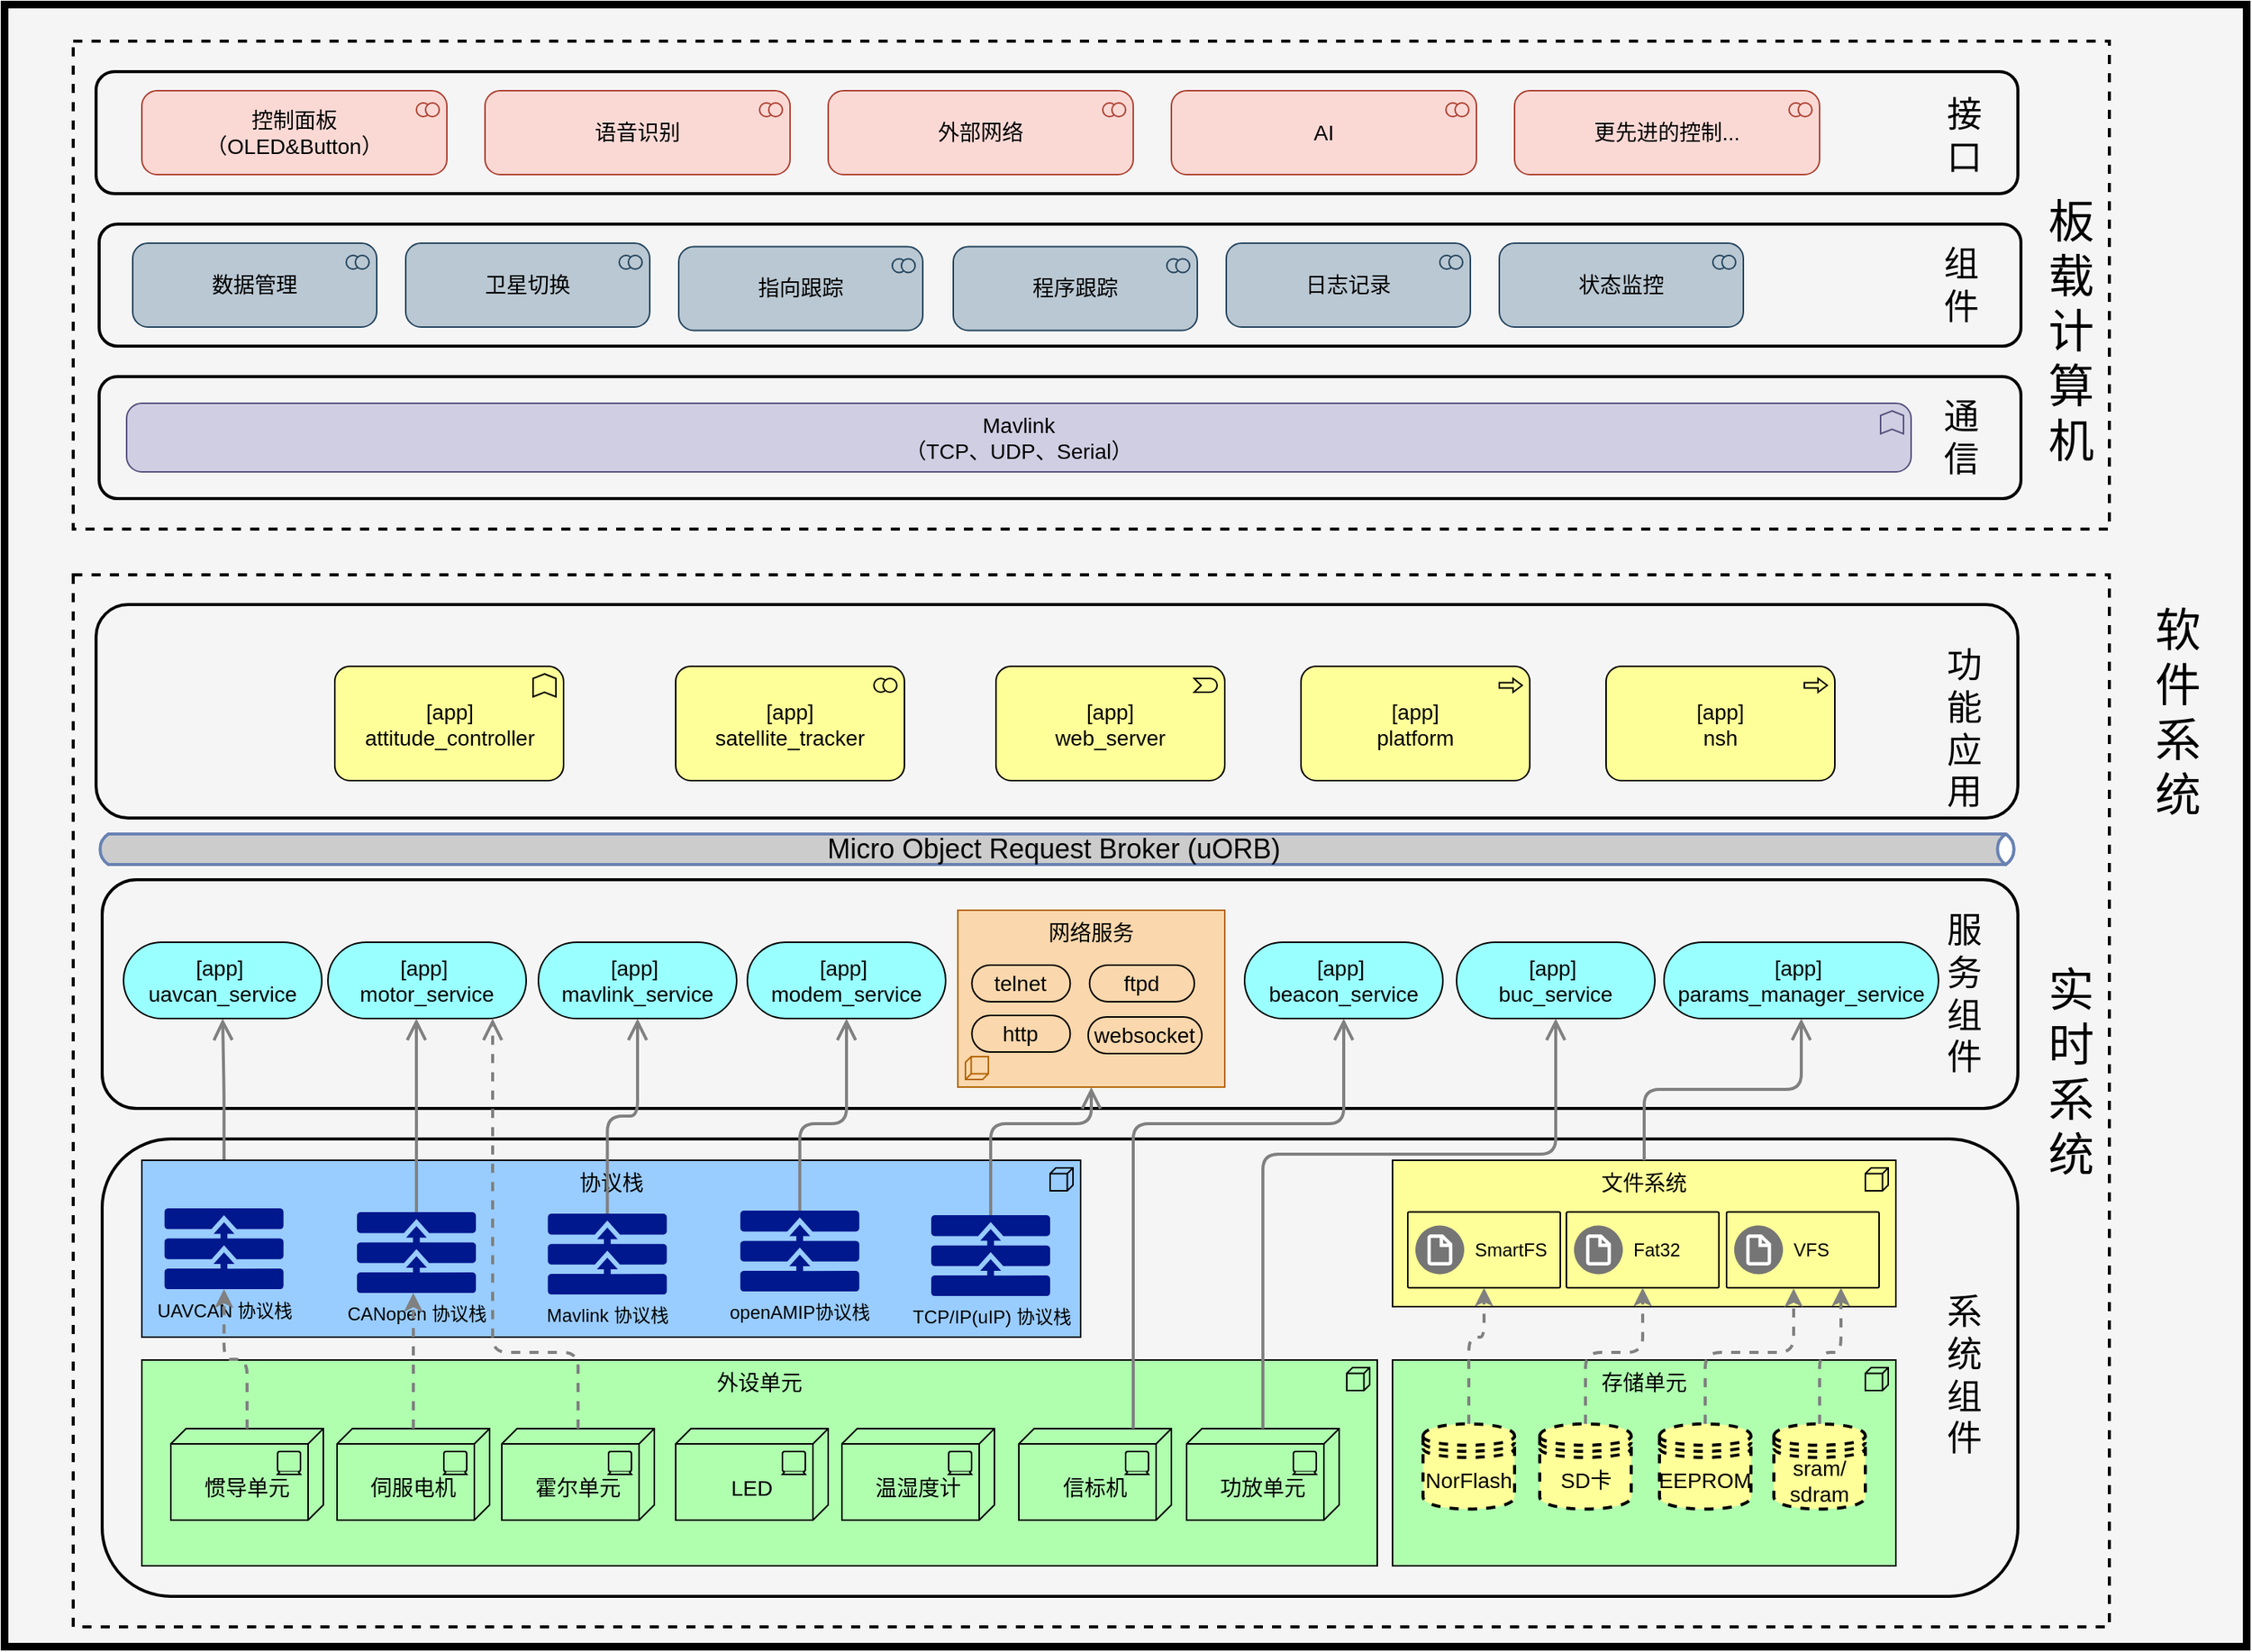 <mxfile version="16.5.1" type="device"><diagram id="6I0OCvxSQrVGMHxT2VVA" name="Page-1"><mxGraphModel dx="1662" dy="905" grid="1" gridSize="10" guides="1" tooltips="1" connect="1" arrows="1" fold="1" page="1" pageScale="1" pageWidth="850" pageHeight="1100" math="0" shadow="0"><root><mxCell id="0"/><mxCell id="1" parent="0"/><mxCell id="oHKIbdvMcVkvC5HISYf6-138" value="" style="whiteSpace=wrap;html=1;strokeColor=default;strokeWidth=5;fillColor=#f5f5f5;fontSize=14;rounded=0;container=0;" parent="1" vertex="1"><mxGeometry x="130" y="19" width="1470" height="1077" as="geometry"/></mxCell><mxCell id="oHKIbdvMcVkvC5HISYf6-118" value="" style="whiteSpace=wrap;html=1;strokeColor=default;strokeWidth=2;fillColor=#f5f5f5;fontSize=14;rounded=0;dashed=1;container=0;" parent="1" vertex="1"><mxGeometry x="175" y="43" width="1335" height="320" as="geometry"/></mxCell><mxCell id="oHKIbdvMcVkvC5HISYf6-113" value="" style="whiteSpace=wrap;html=1;strokeColor=default;strokeWidth=2;fillColor=#f5f5f5;fontSize=14;rounded=0;dashed=1;container=0;" parent="1" vertex="1"><mxGeometry x="175" y="393" width="1335" height="690" as="geometry"/></mxCell><mxCell id="dKdSaXE48SgPbhcamS2K-30" value="" style="whiteSpace=wrap;html=1;strokeColor=default;strokeWidth=2;fillColor=#f5f5f5;fontSize=14;rounded=1;shadow=0;" parent="1" vertex="1"><mxGeometry x="194" y="763" width="1256" height="300" as="geometry"/></mxCell><mxCell id="dKdSaXE48SgPbhcamS2K-31" value="" style="whiteSpace=wrap;html=1;strokeColor=default;strokeWidth=2;fillColor=#f5f5f5;fontSize=14;rounded=1;shadow=0;sketch=0;glass=0;" parent="1" vertex="1"><mxGeometry x="194" y="593" width="1256" height="150" as="geometry"/></mxCell><mxCell id="dKdSaXE48SgPbhcamS2K-32" value="" style="whiteSpace=wrap;html=1;strokeColor=default;strokeWidth=2;fillColor=#f5f5f5;fontSize=14;rounded=1;container=0;" parent="1" vertex="1"><mxGeometry x="190" y="412.5" width="1260" height="140" as="geometry"/></mxCell><mxCell id="dKdSaXE48SgPbhcamS2K-33" value="外设单元" style="html=1;whiteSpace=wrap;fillColor=#AFFFAF;shape=mxgraph.archimate3.application;appType=node;archiType=square;fontSize=14;verticalAlign=top;" parent="1" vertex="1"><mxGeometry x="220" y="908" width="810" height="135" as="geometry"/></mxCell><mxCell id="dKdSaXE48SgPbhcamS2K-35" value="&lt;div&gt;&lt;br&gt;&lt;/div&gt;&lt;div&gt;伺服电机&lt;/div&gt;" style="html=1;whiteSpace=wrap;fillColor=#AFFFAF;shape=mxgraph.archimate3.tech;techType=device;fontSize=14;spacing=2;spacingLeft=0;" parent="1" vertex="1"><mxGeometry x="348" y="953" width="100" height="60" as="geometry"/></mxCell><mxCell id="dKdSaXE48SgPbhcamS2K-37" value="&lt;div&gt;&lt;br&gt;&lt;/div&gt;&lt;div&gt;信标机&lt;/div&gt;" style="html=1;whiteSpace=wrap;fillColor=#AFFFAF;shape=mxgraph.archimate3.tech;techType=device;fontSize=14;spacing=2;spacingLeft=0;" parent="1" vertex="1"><mxGeometry x="795" y="953" width="100" height="60" as="geometry"/></mxCell><mxCell id="dKdSaXE48SgPbhcamS2K-39" style="edgeStyle=elbowEdgeStyle;rounded=1;elbow=vertical;html=1;startSize=10;endArrow=open;endFill=0;endSize=10;jettySize=auto;orthogonalLoop=1;strokeColor=#808080;fontSize=14;exitX=0.5;exitY=0;exitDx=0;exitDy=0;exitPerimeter=0;entryX=0.5;entryY=1;entryDx=0;entryDy=0;entryPerimeter=0;strokeWidth=2;" parent="1" source="oHKIbdvMcVkvC5HISYf6-19" target="oHKIbdvMcVkvC5HISYf6-42" edge="1"><mxGeometry relative="1" as="geometry"><Array as="points"><mxPoint x="305" y="733"/></Array><mxPoint x="649.75" y="783.35" as="sourcePoint"/><mxPoint x="375.25" y="683" as="targetPoint"/></mxGeometry></mxCell><mxCell id="dKdSaXE48SgPbhcamS2K-54" value="[app]&lt;br&gt;attitude_controller" style="html=1;whiteSpace=wrap;fillColor=#ffff99;shape=mxgraph.archimate3.application;appType=func;archiType=rounded;fontSize=14;" parent="1" vertex="1"><mxGeometry x="346.5" y="453" width="150" height="75" as="geometry"/></mxCell><mxCell id="dKdSaXE48SgPbhcamS2K-55" value="[app]&lt;br&gt;satellite_tracker" style="html=1;whiteSpace=wrap;fillColor=#ffff99;shape=mxgraph.archimate3.application;appType=collab;archiType=rounded;fontSize=14;" parent="1" vertex="1"><mxGeometry x="570" y="453" width="150" height="75" as="geometry"/></mxCell><mxCell id="dKdSaXE48SgPbhcamS2K-56" value="[app]&lt;br&gt;web_server" style="html=1;whiteSpace=wrap;fillColor=#ffff99;shape=mxgraph.archimate3.application;appType=event;archiType=rounded;fontSize=14;" parent="1" vertex="1"><mxGeometry x="780" y="453" width="150" height="75" as="geometry"/></mxCell><mxCell id="dKdSaXE48SgPbhcamS2K-57" value="[app]&lt;br&gt;platform" style="html=1;whiteSpace=wrap;fillColor=#ffff99;shape=mxgraph.archimate3.application;appType=proc;archiType=rounded;fontSize=14;" parent="1" vertex="1"><mxGeometry x="980" y="453" width="150" height="75" as="geometry"/></mxCell><mxCell id="dKdSaXE48SgPbhcamS2K-58" value="系&lt;br style=&quot;font-size: 23px;&quot;&gt;统&lt;br style=&quot;font-size: 23px;&quot;&gt;组&lt;br style=&quot;font-size: 23px;&quot;&gt;件" style="text;html=1;strokeColor=none;fillColor=none;align=center;verticalAlign=middle;whiteSpace=wrap;fontSize=23;" parent="1" vertex="1"><mxGeometry x="1400" y="793" width="30" height="250" as="geometry"/></mxCell><mxCell id="oHKIbdvMcVkvC5HISYf6-1" value="&lt;div&gt;&lt;br&gt;&lt;/div&gt;&lt;div&gt;惯导单元&lt;/div&gt;" style="html=1;whiteSpace=wrap;fillColor=#AFFFAF;shape=mxgraph.archimate3.tech;techType=device;fontSize=14;spacing=2;spacingLeft=0;" parent="1" vertex="1"><mxGeometry x="239" y="953" width="100" height="60" as="geometry"/></mxCell><mxCell id="oHKIbdvMcVkvC5HISYf6-2" value="&lt;div&gt;&lt;br&gt;&lt;/div&gt;&lt;div&gt;霍尔单元&lt;/div&gt;" style="html=1;whiteSpace=wrap;fillColor=#AFFFAF;shape=mxgraph.archimate3.tech;techType=device;fontSize=14;spacing=2;spacingLeft=0;" parent="1" vertex="1"><mxGeometry x="456" y="953" width="100" height="60" as="geometry"/></mxCell><mxCell id="oHKIbdvMcVkvC5HISYf6-3" value="&lt;div&gt;&lt;br&gt;&lt;/div&gt;&lt;div&gt;功放单元&lt;/div&gt;" style="html=1;whiteSpace=wrap;fillColor=#AFFFAF;shape=mxgraph.archimate3.tech;techType=device;fontSize=14;spacing=2;spacingLeft=0;" parent="1" vertex="1"><mxGeometry x="905" y="953" width="100" height="60" as="geometry"/></mxCell><mxCell id="oHKIbdvMcVkvC5HISYf6-4" value="&lt;div&gt;&lt;br&gt;&lt;/div&gt;&lt;div&gt;温湿度计&lt;/div&gt;" style="html=1;whiteSpace=wrap;fillColor=#AFFFAF;shape=mxgraph.archimate3.tech;techType=device;fontSize=14;container=0;spacing=2;spacingLeft=0;" parent="1" vertex="1"><mxGeometry x="679" y="953" width="100" height="60" as="geometry"/></mxCell><mxCell id="oHKIbdvMcVkvC5HISYf6-17" value="&lt;div&gt;&lt;br&gt;&lt;/div&gt;&lt;div&gt;LED&lt;/div&gt;" style="html=1;whiteSpace=wrap;fillColor=#AFFFAF;shape=mxgraph.archimate3.tech;techType=device;fontSize=14;container=0;spacing=2;spacingLeft=0;" parent="1" vertex="1"><mxGeometry x="570" y="953" width="100" height="60" as="geometry"/></mxCell><mxCell id="oHKIbdvMcVkvC5HISYf6-39" value="" style="group" parent="1" vertex="1" connectable="0"><mxGeometry x="1040" y="777" width="330" height="96" as="geometry"/></mxCell><mxCell id="oHKIbdvMcVkvC5HISYf6-37" value="文件系统" style="html=1;whiteSpace=wrap;fillColor=#FFFF99;shape=mxgraph.archimate3.application;appType=node;archiType=square;fontSize=14;verticalAlign=top;" parent="oHKIbdvMcVkvC5HISYf6-39" vertex="1"><mxGeometry width="330" height="96" as="geometry"/></mxCell><mxCell id="oHKIbdvMcVkvC5HISYf6-24" value="" style="strokeColor=#000000;shadow=0;strokeWidth=1;rounded=1;absoluteArcSize=1;arcSize=2;fillColor=#FFFF99;" parent="oHKIbdvMcVkvC5HISYf6-39" vertex="1"><mxGeometry x="10" y="33.882" width="100.0" height="49.694" as="geometry"/></mxCell><mxCell id="oHKIbdvMcVkvC5HISYf6-25" value="SmartFS" style="sketch=0;dashed=0;connectable=0;html=1;fillColor=#757575;strokeColor=none;shape=mxgraph.gcp2.virtual_file_system;part=1;labelPosition=right;verticalLabelPosition=middle;align=left;verticalAlign=middle;spacingLeft=5;fontSize=12;" parent="oHKIbdvMcVkvC5HISYf6-24" vertex="1"><mxGeometry y="0.5" width="32" height="32" relative="1" as="geometry"><mxPoint x="5" y="-16" as="offset"/></mxGeometry></mxCell><mxCell id="oHKIbdvMcVkvC5HISYf6-26" value="" style="strokeColor=#000000;shadow=0;strokeWidth=1;rounded=1;absoluteArcSize=1;arcSize=2;fillColor=#FFFF99;" parent="oHKIbdvMcVkvC5HISYf6-39" vertex="1"><mxGeometry x="114" y="33.882" width="100.0" height="49.694" as="geometry"/></mxCell><mxCell id="oHKIbdvMcVkvC5HISYf6-27" value="Fat32" style="sketch=0;dashed=0;connectable=0;html=1;fillColor=#757575;strokeColor=none;shape=mxgraph.gcp2.virtual_file_system;part=1;labelPosition=right;verticalLabelPosition=middle;align=left;verticalAlign=middle;spacingLeft=5;fontSize=12;" parent="oHKIbdvMcVkvC5HISYf6-26" vertex="1"><mxGeometry y="0.5" width="32" height="32" relative="1" as="geometry"><mxPoint x="5" y="-16" as="offset"/></mxGeometry></mxCell><mxCell id="oHKIbdvMcVkvC5HISYf6-35" value="" style="strokeColor=#000000;shadow=0;strokeWidth=1;rounded=1;absoluteArcSize=1;arcSize=2;fillColor=#FFFF99;" parent="oHKIbdvMcVkvC5HISYf6-39" vertex="1"><mxGeometry x="219" y="33.882" width="100.0" height="49.694" as="geometry"/></mxCell><mxCell id="oHKIbdvMcVkvC5HISYf6-36" value="VFS" style="sketch=0;dashed=0;connectable=0;html=1;fillColor=#757575;strokeColor=none;shape=mxgraph.gcp2.virtual_file_system;part=1;labelPosition=right;verticalLabelPosition=middle;align=left;verticalAlign=middle;spacingLeft=5;fontSize=12;" parent="oHKIbdvMcVkvC5HISYf6-35" vertex="1"><mxGeometry y="0.5" width="32" height="32" relative="1" as="geometry"><mxPoint x="5" y="-16" as="offset"/></mxGeometry></mxCell><mxCell id="oHKIbdvMcVkvC5HISYf6-40" value="" style="group;" parent="1" vertex="1" connectable="0"><mxGeometry x="1040" y="908" width="330" height="135" as="geometry"/></mxCell><mxCell id="oHKIbdvMcVkvC5HISYf6-12" value="存储单元" style="html=1;whiteSpace=wrap;fillColor=#AFFFAF;shape=mxgraph.archimate3.application;appType=node;archiType=square;fontSize=14;verticalAlign=top;" parent="oHKIbdvMcVkvC5HISYf6-40" vertex="1"><mxGeometry width="330" height="135" as="geometry"/></mxCell><mxCell id="oHKIbdvMcVkvC5HISYf6-6" value="SD卡" style="shape=datastore;whiteSpace=wrap;html=1;rounded=1;shadow=0;glass=0;dashed=1;sketch=0;fontSize=14;strokeColor=default;strokeWidth=2;fillColor=#FFFF99;gradientColor=none;" parent="oHKIbdvMcVkvC5HISYf6-40" vertex="1"><mxGeometry x="96.5" y="41.897" width="60" height="55.862" as="geometry"/></mxCell><mxCell id="oHKIbdvMcVkvC5HISYf6-7" value="EEPROM" style="shape=datastore;whiteSpace=wrap;html=1;rounded=1;shadow=0;glass=0;dashed=1;sketch=0;fontSize=14;strokeColor=default;strokeWidth=2;fillColor=#FFFF99;gradientColor=none;" parent="oHKIbdvMcVkvC5HISYf6-40" vertex="1"><mxGeometry x="175" y="41.897" width="60" height="55.862" as="geometry"/></mxCell><mxCell id="oHKIbdvMcVkvC5HISYf6-8" value="NorFlash" style="shape=datastore;whiteSpace=wrap;html=1;rounded=1;shadow=0;glass=0;dashed=1;sketch=0;fontSize=14;strokeColor=default;strokeWidth=2;fillColor=#FFFF99;gradientColor=none;" parent="oHKIbdvMcVkvC5HISYf6-40" vertex="1"><mxGeometry x="20" y="41.897" width="60" height="55.862" as="geometry"/></mxCell><mxCell id="oHKIbdvMcVkvC5HISYf6-9" value="sram/&lt;br&gt;sdram" style="shape=datastore;whiteSpace=wrap;html=1;rounded=1;shadow=0;glass=0;dashed=1;sketch=0;fontSize=14;strokeColor=default;strokeWidth=2;fillColor=#FFFF99;gradientColor=none;" parent="oHKIbdvMcVkvC5HISYf6-40" vertex="1"><mxGeometry x="250" y="41.897" width="60" height="55.862" as="geometry"/></mxCell><mxCell id="oHKIbdvMcVkvC5HISYf6-42" value="[app]&amp;nbsp;&lt;br&gt;uavcan_service" style="html=1;outlineConnect=0;whiteSpace=wrap;fillColor=#99FFFF;shape=mxgraph.archimate3.service;fontSize=14;" parent="1" vertex="1"><mxGeometry x="208" y="634" width="130" height="50" as="geometry"/></mxCell><mxCell id="oHKIbdvMcVkvC5HISYf6-48" value="[app]&amp;nbsp;&lt;br&gt;motor_service" style="html=1;outlineConnect=0;whiteSpace=wrap;fillColor=#99FFFF;shape=mxgraph.archimate3.service;fontSize=14;" parent="1" vertex="1"><mxGeometry x="342" y="634" width="130" height="50" as="geometry"/></mxCell><mxCell id="oHKIbdvMcVkvC5HISYf6-50" value="[app]&amp;nbsp;&lt;br&gt;mavlink_service" style="html=1;outlineConnect=0;whiteSpace=wrap;fillColor=#99FFFF;shape=mxgraph.archimate3.service;fontSize=14;" parent="1" vertex="1"><mxGeometry x="480" y="634" width="130" height="50" as="geometry"/></mxCell><mxCell id="oHKIbdvMcVkvC5HISYf6-51" value="[app]&amp;nbsp;&lt;br&gt;modem_service" style="html=1;outlineConnect=0;whiteSpace=wrap;fillColor=#99FFFF;shape=mxgraph.archimate3.service;fontSize=14;" parent="1" vertex="1"><mxGeometry x="617" y="634" width="130" height="50" as="geometry"/></mxCell><mxCell id="oHKIbdvMcVkvC5HISYf6-55" value="" style="group" parent="1" vertex="1" connectable="0"><mxGeometry x="220" y="777" width="615.5" height="116" as="geometry"/></mxCell><mxCell id="oHKIbdvMcVkvC5HISYf6-56" value="协议栈" style="html=1;whiteSpace=wrap;fillColor=#99CCFF;shape=mxgraph.archimate3.application;appType=node;archiType=square;fontSize=14;verticalAlign=top;" parent="oHKIbdvMcVkvC5HISYf6-55" vertex="1"><mxGeometry width="615.5" height="116.0" as="geometry"/></mxCell><mxCell id="oHKIbdvMcVkvC5HISYf6-32" value="openAMIP协议栈" style="sketch=0;aspect=fixed;pointerEvents=1;shadow=0;dashed=0;html=1;strokeColor=none;labelPosition=center;verticalLabelPosition=bottom;verticalAlign=top;align=center;fillColor=#00188D;shape=mxgraph.mscae.enterprise.protocol_stack" parent="oHKIbdvMcVkvC5HISYf6-55" vertex="1"><mxGeometry x="392.381" y="33" width="78" height="53.04" as="geometry"/></mxCell><mxCell id="oHKIbdvMcVkvC5HISYf6-19" value="UAVCAN 协议栈&lt;br&gt;" style="sketch=0;aspect=fixed;pointerEvents=1;shadow=0;dashed=0;html=1;strokeColor=none;labelPosition=center;verticalLabelPosition=bottom;verticalAlign=top;align=center;fillColor=#00188D;shape=mxgraph.mscae.enterprise.protocol_stack" parent="oHKIbdvMcVkvC5HISYf6-55" vertex="1"><mxGeometry x="14.875" y="31.48" width="78" height="53.04" as="geometry"/></mxCell><mxCell id="oHKIbdvMcVkvC5HISYf6-20" value="CANopen 协议栈" style="sketch=0;aspect=fixed;pointerEvents=1;shadow=0;dashed=0;html=1;strokeColor=none;labelPosition=center;verticalLabelPosition=bottom;verticalAlign=top;align=center;fillColor=#00188D;shape=mxgraph.mscae.enterprise.protocol_stack" parent="oHKIbdvMcVkvC5HISYf6-55" vertex="1"><mxGeometry x="141.052" y="34" width="78" height="53.04" as="geometry"/></mxCell><mxCell id="oHKIbdvMcVkvC5HISYf6-33" value="Mavlink 协议栈" style="sketch=0;aspect=fixed;pointerEvents=1;shadow=0;dashed=0;html=1;strokeColor=none;labelPosition=center;verticalLabelPosition=bottom;verticalAlign=top;align=center;fillColor=#00188D;shape=mxgraph.mscae.enterprise.protocol_stack" parent="oHKIbdvMcVkvC5HISYf6-55" vertex="1"><mxGeometry x="266.204" y="35" width="78" height="53.04" as="geometry"/></mxCell><mxCell id="oHKIbdvMcVkvC5HISYf6-54" value="TCP/IP(uIP) 协议栈" style="sketch=0;aspect=fixed;pointerEvents=1;shadow=0;dashed=0;html=1;strokeColor=none;labelPosition=center;verticalLabelPosition=bottom;verticalAlign=top;align=center;fillColor=#00188D;shape=mxgraph.mscae.enterprise.protocol_stack" parent="oHKIbdvMcVkvC5HISYf6-55" vertex="1"><mxGeometry x="517.533" y="36" width="78" height="53.04" as="geometry"/></mxCell><mxCell id="dKdSaXE48SgPbhcamS2K-44" style="edgeStyle=elbowEdgeStyle;rounded=1;elbow=vertical;html=1;startSize=10;endArrow=open;endFill=0;endSize=10;jettySize=auto;orthogonalLoop=1;strokeColor=#808080;fontSize=14;exitX=0.5;exitY=0;exitPerimeter=0;exitDx=0;exitDy=0;strokeWidth=2;dashed=1;" parent="1" source="oHKIbdvMcVkvC5HISYf6-2" target="oHKIbdvMcVkvC5HISYf6-48" edge="1"><mxGeometry relative="1" as="geometry"><Array as="points"><mxPoint x="450" y="903"/><mxPoint x="480" y="933"/><mxPoint x="490" y="933"/><mxPoint x="480" y="913"/><mxPoint x="450" y="883"/></Array><mxPoint x="807.65" y="773.1" as="sourcePoint"/><mxPoint x="421.5" y="683" as="targetPoint"/></mxGeometry></mxCell><mxCell id="oHKIbdvMcVkvC5HISYf6-43" style="edgeStyle=elbowEdgeStyle;rounded=1;elbow=vertical;html=1;endArrow=classic;endFill=1;jettySize=auto;orthogonalLoop=1;strokeColor=#808080;fontSize=14;exitX=0.5;exitY=0;exitDx=0;exitDy=0;exitPerimeter=0;entryX=0.5;entryY=1;entryDx=0;entryDy=0;entryPerimeter=0;strokeWidth=2;dashed=1;" parent="1" source="oHKIbdvMcVkvC5HISYf6-1" target="oHKIbdvMcVkvC5HISYf6-19" edge="1"><mxGeometry relative="1" as="geometry"><mxPoint x="620" y="963" as="sourcePoint"/><mxPoint x="855" y="833" as="targetPoint"/></mxGeometry></mxCell><mxCell id="oHKIbdvMcVkvC5HISYf6-46" style="edgeStyle=elbowEdgeStyle;rounded=1;elbow=vertical;html=1;endArrow=classic;endFill=1;jettySize=auto;orthogonalLoop=1;strokeColor=#808080;fontSize=14;exitX=0.5;exitY=0;exitDx=0;exitDy=0;exitPerimeter=0;strokeWidth=2;dashed=1;" parent="1" source="dKdSaXE48SgPbhcamS2K-35" target="oHKIbdvMcVkvC5HISYf6-20" edge="1"><mxGeometry relative="1" as="geometry"><mxPoint x="299" y="963" as="sourcePoint"/><mxPoint x="299" y="856.04" as="targetPoint"/><Array as="points"><mxPoint x="398" y="903"/><mxPoint x="412" y="933"/></Array></mxGeometry></mxCell><mxCell id="oHKIbdvMcVkvC5HISYf6-49" style="edgeStyle=elbowEdgeStyle;rounded=1;elbow=vertical;html=1;startSize=10;endArrow=open;endFill=0;endSize=10;jettySize=auto;orthogonalLoop=1;strokeColor=#808080;fontSize=14;exitX=0.5;exitY=0;exitPerimeter=0;exitDx=0;exitDy=0;strokeWidth=2;" parent="1" source="oHKIbdvMcVkvC5HISYf6-20" target="oHKIbdvMcVkvC5HISYf6-48" edge="1"><mxGeometry relative="1" as="geometry"><Array as="points"><mxPoint x="400" y="783"/></Array><mxPoint x="514.5" y="963" as="sourcePoint"/><mxPoint x="460" y="694" as="targetPoint"/></mxGeometry></mxCell><mxCell id="dKdSaXE48SgPbhcamS2K-38" style="edgeStyle=elbowEdgeStyle;rounded=1;elbow=vertical;html=1;startSize=10;endArrow=open;endFill=0;endSize=10;jettySize=auto;orthogonalLoop=1;strokeColor=#808080;fontSize=14;entryX=0.5;entryY=1;entryDx=0;entryDy=0;entryPerimeter=0;exitX=0.5;exitY=0;exitDx=0;exitDy=0;exitPerimeter=0;strokeWidth=2;" parent="1" source="oHKIbdvMcVkvC5HISYf6-33" target="oHKIbdvMcVkvC5HISYf6-50" edge="1"><mxGeometry relative="1" as="geometry"><mxPoint x="841.75" y="793" as="sourcePoint"/><mxPoint x="740" y="693" as="targetPoint"/></mxGeometry></mxCell><mxCell id="oHKIbdvMcVkvC5HISYf6-63" style="edgeStyle=elbowEdgeStyle;rounded=1;elbow=vertical;html=1;startSize=10;endArrow=open;endFill=0;endSize=10;jettySize=auto;orthogonalLoop=1;strokeColor=#808080;fontSize=14;entryX=0.5;entryY=1;entryDx=0;entryDy=0;entryPerimeter=0;exitX=0.5;exitY=0;exitDx=0;exitDy=0;exitPerimeter=0;strokeWidth=2;" parent="1" source="oHKIbdvMcVkvC5HISYf6-32" target="oHKIbdvMcVkvC5HISYf6-51" edge="1"><mxGeometry relative="1" as="geometry"><mxPoint x="544" y="822" as="sourcePoint"/><mxPoint x="610" y="694" as="targetPoint"/><Array as="points"><mxPoint x="710" y="753"/></Array></mxGeometry></mxCell><mxCell id="oHKIbdvMcVkvC5HISYf6-65" value="网络服务" style="html=1;whiteSpace=wrap;fillColor=#fad7ac;shape=mxgraph.archimate3.application;appType=node;archiType=square;fontSize=14;verticalAlign=top;strokeColor=#b46504;container=1;flipH=1;flipV=1;" parent="1" vertex="1"><mxGeometry x="755" y="613" width="175" height="116" as="geometry"/></mxCell><mxCell id="oHKIbdvMcVkvC5HISYf6-52" value="telnet" style="html=1;outlineConnect=0;whiteSpace=wrap;fillColor=#fad7ac;shape=mxgraph.archimate3.service;fontSize=14;strokeColor=#000000;" parent="oHKIbdvMcVkvC5HISYf6-65" vertex="1"><mxGeometry x="9.211" y="36" width="64.474" height="24" as="geometry"/></mxCell><mxCell id="oHKIbdvMcVkvC5HISYf6-53" value="ftpd" style="html=1;outlineConnect=0;whiteSpace=wrap;fillColor=#fad7ac;shape=mxgraph.archimate3.service;fontSize=14;strokeColor=#000000;" parent="oHKIbdvMcVkvC5HISYf6-65" vertex="1"><mxGeometry x="86.354" y="36" width="68.711" height="24" as="geometry"/></mxCell><mxCell id="oHKIbdvMcVkvC5HISYf6-71" value="websocket" style="html=1;outlineConnect=0;whiteSpace=wrap;fillColor=#fad7ac;shape=mxgraph.archimate3.service;fontSize=14;strokeColor=#000000;" parent="oHKIbdvMcVkvC5HISYf6-65" vertex="1"><mxGeometry x="85.43" y="70" width="74.57" height="24" as="geometry"/></mxCell><mxCell id="oHKIbdvMcVkvC5HISYf6-72" value="http" style="html=1;outlineConnect=0;whiteSpace=wrap;fillColor=#fad7ac;shape=mxgraph.archimate3.service;fontSize=14;strokeColor=#000000;" parent="oHKIbdvMcVkvC5HISYf6-65" vertex="1"><mxGeometry x="9.211" y="69" width="64.474" height="24" as="geometry"/></mxCell><mxCell id="oHKIbdvMcVkvC5HISYf6-79" style="edgeStyle=elbowEdgeStyle;rounded=1;elbow=vertical;html=1;startSize=10;endArrow=open;endFill=0;endSize=10;jettySize=auto;orthogonalLoop=1;strokeColor=#808080;fontSize=14;exitX=0.5;exitY=0;exitDx=0;exitDy=0;exitPerimeter=0;entryX=0.5;entryY=0;entryDx=0;entryDy=0;entryPerimeter=0;strokeWidth=2;" parent="1" source="oHKIbdvMcVkvC5HISYf6-54" target="oHKIbdvMcVkvC5HISYf6-65" edge="1"><mxGeometry relative="1" as="geometry"><mxPoint x="1071.5" y="613" as="sourcePoint"/><mxPoint x="1071.5" y="538" as="targetPoint"/><Array as="points"><mxPoint x="870" y="753"/></Array></mxGeometry></mxCell><mxCell id="oHKIbdvMcVkvC5HISYf6-80" style="edgeStyle=elbowEdgeStyle;rounded=1;elbow=vertical;html=1;endArrow=classic;endFill=1;jettySize=auto;orthogonalLoop=1;strokeColor=#808080;fontSize=14;exitX=0.5;exitY=0;exitDx=0;exitDy=0;strokeWidth=2;dashed=1;" parent="1" source="oHKIbdvMcVkvC5HISYf6-8" target="oHKIbdvMcVkvC5HISYf6-24" edge="1"><mxGeometry relative="1" as="geometry"><mxPoint x="299" y="963" as="sourcePoint"/><mxPoint x="283.875" y="871.52" as="targetPoint"/><Array as="points"><mxPoint x="1100" y="893"/></Array></mxGeometry></mxCell><mxCell id="oHKIbdvMcVkvC5HISYf6-81" style="edgeStyle=elbowEdgeStyle;rounded=1;elbow=vertical;html=1;endArrow=classic;endFill=1;jettySize=auto;orthogonalLoop=1;strokeColor=#808080;fontSize=14;exitX=0.5;exitY=0;exitDx=0;exitDy=0;strokeWidth=2;dashed=1;" parent="1" source="oHKIbdvMcVkvC5HISYf6-6" target="oHKIbdvMcVkvC5HISYf6-26" edge="1"><mxGeometry relative="1" as="geometry"><mxPoint x="1100" y="959.897" as="sourcePoint"/><mxPoint x="1110" y="870.576" as="targetPoint"/><Array as="points"><mxPoint x="1204" y="903"/></Array></mxGeometry></mxCell><mxCell id="oHKIbdvMcVkvC5HISYf6-82" style="edgeStyle=elbowEdgeStyle;rounded=1;elbow=vertical;html=1;endArrow=classic;endFill=1;jettySize=auto;orthogonalLoop=1;strokeColor=#808080;fontSize=14;strokeWidth=2;dashed=1;entryX=0.44;entryY=1.009;entryDx=0;entryDy=0;entryPerimeter=0;" parent="1" source="oHKIbdvMcVkvC5HISYf6-7" target="oHKIbdvMcVkvC5HISYf6-35" edge="1"><mxGeometry relative="1" as="geometry"><mxPoint x="1110" y="969.897" as="sourcePoint"/><mxPoint x="1120" y="880.576" as="targetPoint"/><Array as="points"><mxPoint x="1245" y="903"/></Array></mxGeometry></mxCell><mxCell id="oHKIbdvMcVkvC5HISYf6-83" style="edgeStyle=elbowEdgeStyle;rounded=1;elbow=vertical;html=1;endArrow=classic;endFill=1;jettySize=auto;orthogonalLoop=1;strokeColor=#808080;fontSize=14;exitX=0.5;exitY=0;exitDx=0;exitDy=0;strokeWidth=2;dashed=1;entryX=0.75;entryY=1;entryDx=0;entryDy=0;" parent="1" source="oHKIbdvMcVkvC5HISYf6-9" target="oHKIbdvMcVkvC5HISYf6-35" edge="1"><mxGeometry relative="1" as="geometry"><mxPoint x="1120" y="979.897" as="sourcePoint"/><mxPoint x="1130" y="890.576" as="targetPoint"/><Array as="points"><mxPoint x="1330" y="903"/></Array></mxGeometry></mxCell><mxCell id="oHKIbdvMcVkvC5HISYf6-84" value="服务组件" style="text;html=1;strokeColor=none;fillColor=none;align=center;verticalAlign=middle;whiteSpace=wrap;fontSize=23;" parent="1" vertex="1"><mxGeometry x="1400" y="598" width="30" height="139" as="geometry"/></mxCell><mxCell id="oHKIbdvMcVkvC5HISYf6-85" value="[app]&amp;nbsp;&lt;br&gt;params_manager_service" style="html=1;outlineConnect=0;whiteSpace=wrap;fillColor=#99FFFF;shape=mxgraph.archimate3.service;fontSize=14;" parent="1" vertex="1"><mxGeometry x="1218" y="634" width="180" height="50" as="geometry"/></mxCell><mxCell id="oHKIbdvMcVkvC5HISYf6-86" style="edgeStyle=elbowEdgeStyle;rounded=1;elbow=vertical;html=1;startSize=10;endArrow=open;endFill=0;endSize=10;jettySize=auto;orthogonalLoop=1;strokeColor=#808080;fontSize=14;entryX=0.5;entryY=1;entryDx=0;entryDy=0;entryPerimeter=0;strokeWidth=2;" parent="1" source="oHKIbdvMcVkvC5HISYf6-37" target="oHKIbdvMcVkvC5HISYf6-85" edge="1"><mxGeometry relative="1" as="geometry"><mxPoint x="786.533" y="823" as="sourcePoint"/><mxPoint x="965" y="739" as="targetPoint"/></mxGeometry></mxCell><mxCell id="oHKIbdvMcVkvC5HISYf6-87" value="[app]&amp;nbsp;&lt;br&gt;buc_service" style="html=1;outlineConnect=0;whiteSpace=wrap;fillColor=#99FFFF;shape=mxgraph.archimate3.service;fontSize=14;" parent="1" vertex="1"><mxGeometry x="1082" y="634" width="130" height="50" as="geometry"/></mxCell><mxCell id="oHKIbdvMcVkvC5HISYf6-88" style="edgeStyle=elbowEdgeStyle;rounded=1;elbow=vertical;html=1;startSize=10;endArrow=open;endFill=0;endSize=10;jettySize=auto;orthogonalLoop=1;strokeColor=#808080;fontSize=14;exitX=0.5;exitY=0;exitDx=0;exitDy=0;exitPerimeter=0;strokeWidth=2;entryX=0.5;entryY=1;entryDx=0;entryDy=0;entryPerimeter=0;" parent="1" source="oHKIbdvMcVkvC5HISYf6-3" target="oHKIbdvMcVkvC5HISYf6-87" edge="1"><mxGeometry relative="1" as="geometry"><mxPoint x="786.533" y="823" as="sourcePoint"/><mxPoint x="965" y="739" as="targetPoint"/><Array as="points"><mxPoint x="1040" y="773"/><mxPoint x="1060" y="753"/><mxPoint x="1040" y="753"/><mxPoint x="840" y="903"/></Array></mxGeometry></mxCell><mxCell id="oHKIbdvMcVkvC5HISYf6-89" value="[app]&amp;nbsp;&lt;br&gt;beacon_service" style="html=1;outlineConnect=0;whiteSpace=wrap;fillColor=#99FFFF;shape=mxgraph.archimate3.service;fontSize=14;" parent="1" vertex="1"><mxGeometry x="943" y="634" width="130" height="50" as="geometry"/></mxCell><mxCell id="oHKIbdvMcVkvC5HISYf6-90" style="edgeStyle=elbowEdgeStyle;rounded=1;elbow=vertical;html=1;startSize=10;endArrow=open;endFill=0;endSize=10;jettySize=auto;orthogonalLoop=1;strokeColor=#808080;fontSize=14;exitX=0.75;exitY=0;exitDx=0;exitDy=0;exitPerimeter=0;strokeWidth=2;entryX=0.5;entryY=1;entryDx=0;entryDy=0;entryPerimeter=0;" parent="1" source="dKdSaXE48SgPbhcamS2K-37" target="oHKIbdvMcVkvC5HISYf6-89" edge="1"><mxGeometry relative="1" as="geometry"><mxPoint x="965" y="963" as="sourcePoint"/><mxPoint x="1157" y="694" as="targetPoint"/><Array as="points"><mxPoint x="930" y="753"/><mxPoint x="1050" y="763"/><mxPoint x="850" y="913"/></Array></mxGeometry></mxCell><mxCell id="oHKIbdvMcVkvC5HISYf6-91" value="功能应用" style="text;html=1;strokeColor=none;fillColor=none;align=center;verticalAlign=middle;whiteSpace=wrap;fontSize=23;" parent="1" vertex="1"><mxGeometry x="1400" y="424" width="30" height="139" as="geometry"/></mxCell><mxCell id="oHKIbdvMcVkvC5HISYf6-103" value="&lt;font style=&quot;font-size: 18px&quot; color=&quot;#000000&quot;&gt;Micro Object Request Broker (uORB)&amp;nbsp;&lt;/font&gt;" style="html=1;outlineConnect=0;fillColor=#CCCCCC;strokeColor=#6881B3;gradientColor=none;gradientDirection=north;strokeWidth=2;shape=mxgraph.networks.bus;gradientColor=none;gradientDirection=north;fontColor=#ffffff;perimeter=backbonePerimeter;backboneSize=20;rounded=1;shadow=0;glass=0;sketch=0;fontSize=14;" parent="1" vertex="1"><mxGeometry x="190" y="563" width="1260" height="20" as="geometry"/></mxCell><mxCell id="oHKIbdvMcVkvC5HISYf6-114" value="实时系统" style="text;html=1;strokeColor=none;fillColor=none;align=center;verticalAlign=middle;whiteSpace=wrap;fontSize=30;" parent="1" vertex="1"><mxGeometry x="1470" y="563" width="30" height="311.5" as="geometry"/></mxCell><mxCell id="oHKIbdvMcVkvC5HISYf6-116" value="[app]&lt;br&gt;nsh" style="html=1;whiteSpace=wrap;fillColor=#ffff99;shape=mxgraph.archimate3.application;appType=proc;archiType=rounded;fontSize=14;" parent="1" vertex="1"><mxGeometry x="1180" y="453" width="150" height="75" as="geometry"/></mxCell><mxCell id="oHKIbdvMcVkvC5HISYf6-119" value="" style="whiteSpace=wrap;html=1;strokeColor=default;strokeWidth=2;fillColor=#f5f5f5;fontSize=14;rounded=1;container=0;" parent="1" vertex="1"><mxGeometry x="192" y="263" width="1260" height="80" as="geometry"/></mxCell><mxCell id="oHKIbdvMcVkvC5HISYf6-120" value="Mavlink&lt;br&gt;（TCP、UDP、Serial）" style="html=1;whiteSpace=wrap;fillColor=#d0cee2;shape=mxgraph.archimate3.application;appType=func;archiType=rounded;fontSize=14;strokeColor=#56517e;" parent="1" vertex="1"><mxGeometry x="210" y="280.5" width="1170" height="45" as="geometry"/></mxCell><mxCell id="oHKIbdvMcVkvC5HISYf6-121" value="板载计算机" style="text;html=1;strokeColor=none;fillColor=none;align=center;verticalAlign=middle;whiteSpace=wrap;fontSize=30;" parent="1" vertex="1"><mxGeometry x="1470" y="123" width="30" height="220" as="geometry"/></mxCell><mxCell id="oHKIbdvMcVkvC5HISYf6-122" value="通信" style="text;html=1;strokeColor=none;fillColor=none;align=center;verticalAlign=middle;whiteSpace=wrap;fontSize=23;" parent="1" vertex="1"><mxGeometry x="1398" y="273.25" width="30" height="59.5" as="geometry"/></mxCell><mxCell id="oHKIbdvMcVkvC5HISYf6-123" value="" style="whiteSpace=wrap;html=1;strokeColor=default;strokeWidth=2;fillColor=#f5f5f5;fontSize=14;rounded=1;container=0;" parent="1" vertex="1"><mxGeometry x="192" y="163" width="1260" height="80" as="geometry"/></mxCell><mxCell id="oHKIbdvMcVkvC5HISYf6-124" value="组件" style="text;html=1;strokeColor=none;fillColor=none;align=center;verticalAlign=middle;whiteSpace=wrap;fontSize=23;" parent="1" vertex="1"><mxGeometry x="1398" y="173.25" width="30" height="59.5" as="geometry"/></mxCell><mxCell id="oHKIbdvMcVkvC5HISYf6-125" value="数据管理" style="html=1;whiteSpace=wrap;fillColor=#bac8d3;shape=mxgraph.archimate3.application;appType=collab;archiType=rounded;fontSize=14;strokeColor=#23445d;" parent="1" vertex="1"><mxGeometry x="214" y="175.5" width="160" height="55" as="geometry"/></mxCell><mxCell id="oHKIbdvMcVkvC5HISYf6-126" value="卫星切换" style="html=1;whiteSpace=wrap;fillColor=#bac8d3;shape=mxgraph.archimate3.application;appType=collab;archiType=rounded;fontSize=14;strokeColor=#23445d;" parent="1" vertex="1"><mxGeometry x="393" y="175.5" width="160" height="55" as="geometry"/></mxCell><mxCell id="oHKIbdvMcVkvC5HISYf6-127" value="指向跟踪" style="html=1;whiteSpace=wrap;fillColor=#bac8d3;shape=mxgraph.archimate3.application;appType=collab;archiType=rounded;fontSize=14;strokeColor=#23445d;" parent="1" vertex="1"><mxGeometry x="572" y="177.75" width="160" height="55" as="geometry"/></mxCell><mxCell id="oHKIbdvMcVkvC5HISYf6-128" value="" style="whiteSpace=wrap;html=1;strokeColor=default;strokeWidth=2;fillColor=#f5f5f5;fontSize=14;rounded=1;container=0;" parent="1" vertex="1"><mxGeometry x="190" y="63" width="1260" height="80" as="geometry"/></mxCell><mxCell id="oHKIbdvMcVkvC5HISYf6-129" value="控制面板&lt;br&gt;（OLED&amp;amp;Button）" style="html=1;whiteSpace=wrap;fillColor=#fad9d5;shape=mxgraph.archimate3.application;appType=collab;archiType=rounded;fontSize=14;strokeColor=#ae4132;" parent="1" vertex="1"><mxGeometry x="220" y="75.5" width="200" height="55" as="geometry"/></mxCell><mxCell id="oHKIbdvMcVkvC5HISYf6-130" value="语音识别" style="html=1;whiteSpace=wrap;fillColor=#fad9d5;shape=mxgraph.archimate3.application;appType=collab;archiType=rounded;fontSize=14;strokeColor=#ae4132;" parent="1" vertex="1"><mxGeometry x="445" y="75.5" width="200" height="55" as="geometry"/></mxCell><mxCell id="oHKIbdvMcVkvC5HISYf6-131" value="外部网络" style="html=1;whiteSpace=wrap;fillColor=#fad9d5;shape=mxgraph.archimate3.application;appType=collab;archiType=rounded;fontSize=14;strokeColor=#ae4132;" parent="1" vertex="1"><mxGeometry x="670" y="75.5" width="200" height="55" as="geometry"/></mxCell><mxCell id="oHKIbdvMcVkvC5HISYf6-132" value="程序跟踪" style="html=1;whiteSpace=wrap;fillColor=#bac8d3;shape=mxgraph.archimate3.application;appType=collab;archiType=rounded;fontSize=14;strokeColor=#23445d;" parent="1" vertex="1"><mxGeometry x="752" y="177.75" width="160" height="55" as="geometry"/></mxCell><mxCell id="oHKIbdvMcVkvC5HISYf6-133" value="日志记录" style="html=1;whiteSpace=wrap;fillColor=#bac8d3;shape=mxgraph.archimate3.application;appType=collab;archiType=rounded;fontSize=14;strokeColor=#23445d;" parent="1" vertex="1"><mxGeometry x="931" y="175.5" width="160" height="55" as="geometry"/></mxCell><mxCell id="oHKIbdvMcVkvC5HISYf6-134" value="状态监控" style="html=1;whiteSpace=wrap;fillColor=#bac8d3;shape=mxgraph.archimate3.application;appType=collab;archiType=rounded;fontSize=14;strokeColor=#23445d;" parent="1" vertex="1"><mxGeometry x="1110" y="175.5" width="160" height="55" as="geometry"/></mxCell><mxCell id="oHKIbdvMcVkvC5HISYf6-135" value="AI" style="html=1;whiteSpace=wrap;fillColor=#fad9d5;shape=mxgraph.archimate3.application;appType=collab;archiType=rounded;fontSize=14;strokeColor=#ae4132;" parent="1" vertex="1"><mxGeometry x="895" y="75.5" width="200" height="55" as="geometry"/></mxCell><mxCell id="oHKIbdvMcVkvC5HISYf6-136" value="更先进的控制..." style="html=1;whiteSpace=wrap;fillColor=#fad9d5;shape=mxgraph.archimate3.application;appType=collab;archiType=rounded;fontSize=14;strokeColor=#ae4132;" parent="1" vertex="1"><mxGeometry x="1120" y="75.5" width="200" height="55" as="geometry"/></mxCell><mxCell id="oHKIbdvMcVkvC5HISYf6-137" value="接口" style="text;html=1;strokeColor=none;fillColor=none;align=center;verticalAlign=middle;whiteSpace=wrap;fontSize=23;" parent="1" vertex="1"><mxGeometry x="1400" y="75.5" width="30" height="59.5" as="geometry"/></mxCell><mxCell id="oHKIbdvMcVkvC5HISYf6-139" value="软件系统" style="text;html=1;strokeColor=none;fillColor=none;align=center;verticalAlign=middle;whiteSpace=wrap;fontSize=30;" parent="1" vertex="1"><mxGeometry x="1540" y="326.75" width="30" height="311.5" as="geometry"/></mxCell></root></mxGraphModel></diagram></mxfile>